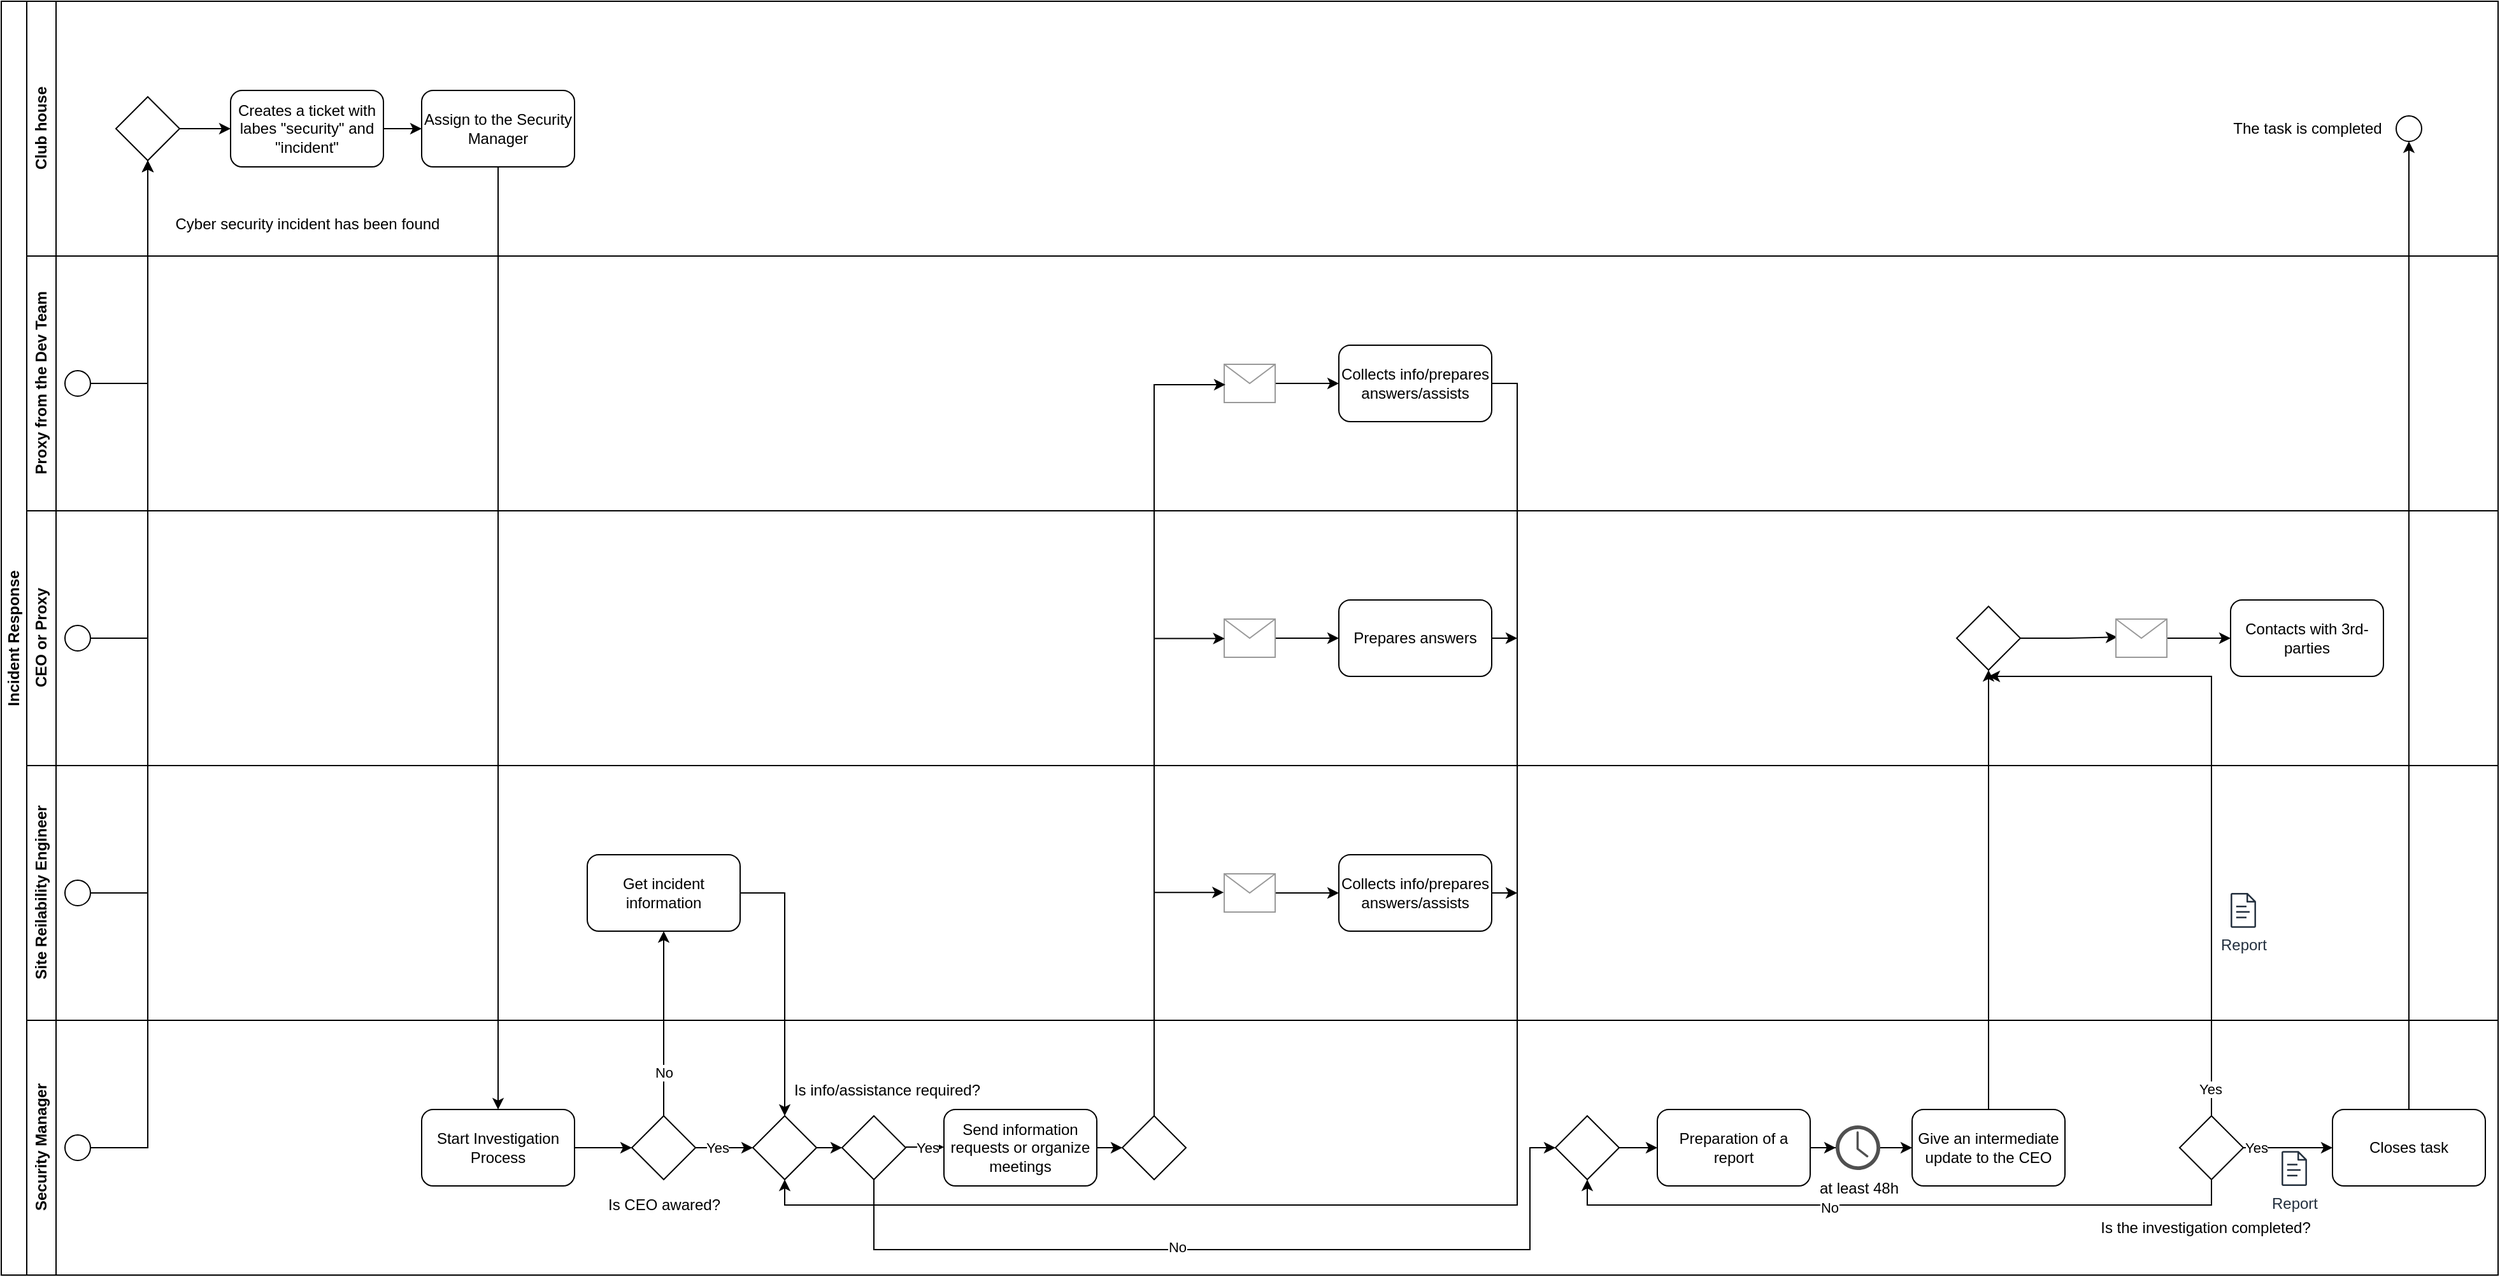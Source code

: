 <mxfile version="21.6.6" type="github">
  <diagram name="Page-1" id="A05Gwc1ikmQWnNWErF1R">
    <mxGraphModel dx="4947" dy="2394" grid="1" gridSize="10" guides="1" tooltips="1" connect="1" arrows="1" fold="1" page="1" pageScale="1" pageWidth="850" pageHeight="1100" math="0" shadow="0">
      <root>
        <mxCell id="0" />
        <mxCell id="1" parent="0" />
        <mxCell id="53OlLj-Kue6XKZ22GzKM-30" value="Club house" style="swimlane;horizontal=0;whiteSpace=wrap;html=1;" parent="1" vertex="1">
          <mxGeometry x="-220" y="670" width="1940" height="200" as="geometry" />
        </mxCell>
        <mxCell id="53OlLj-Kue6XKZ22GzKM-51" style="edgeStyle=orthogonalEdgeStyle;rounded=0;orthogonalLoop=1;jettySize=auto;html=1;exitX=1;exitY=0.5;exitDx=0;exitDy=0;entryX=0;entryY=0.5;entryDx=0;entryDy=0;" parent="53OlLj-Kue6XKZ22GzKM-30" source="53OlLj-Kue6XKZ22GzKM-41" target="53OlLj-Kue6XKZ22GzKM-47" edge="1">
          <mxGeometry relative="1" as="geometry" />
        </mxCell>
        <mxCell id="53OlLj-Kue6XKZ22GzKM-41" value="" style="rhombus;whiteSpace=wrap;html=1;" parent="53OlLj-Kue6XKZ22GzKM-30" vertex="1">
          <mxGeometry x="70" y="75" width="50" height="50" as="geometry" />
        </mxCell>
        <mxCell id="53OlLj-Kue6XKZ22GzKM-52" style="edgeStyle=orthogonalEdgeStyle;rounded=0;orthogonalLoop=1;jettySize=auto;html=1;exitX=1;exitY=0.5;exitDx=0;exitDy=0;entryX=0;entryY=0.5;entryDx=0;entryDy=0;" parent="53OlLj-Kue6XKZ22GzKM-30" source="53OlLj-Kue6XKZ22GzKM-47" target="53OlLj-Kue6XKZ22GzKM-48" edge="1">
          <mxGeometry relative="1" as="geometry" />
        </mxCell>
        <mxCell id="53OlLj-Kue6XKZ22GzKM-47" value="Creates a ticket with labes &quot;security&quot; and &quot;incident&quot;" style="rounded=1;whiteSpace=wrap;html=1;" parent="53OlLj-Kue6XKZ22GzKM-30" vertex="1">
          <mxGeometry x="160" y="70" width="120" height="60" as="geometry" />
        </mxCell>
        <mxCell id="53OlLj-Kue6XKZ22GzKM-48" value="Assign to the Security Manager" style="rounded=1;whiteSpace=wrap;html=1;" parent="53OlLj-Kue6XKZ22GzKM-30" vertex="1">
          <mxGeometry x="310" y="70" width="120" height="60" as="geometry" />
        </mxCell>
        <mxCell id="53OlLj-Kue6XKZ22GzKM-69" value="" style="ellipse;whiteSpace=wrap;html=1;aspect=fixed;" parent="53OlLj-Kue6XKZ22GzKM-30" vertex="1">
          <mxGeometry x="1860" y="90" width="20" height="20" as="geometry" />
        </mxCell>
        <mxCell id="53OlLj-Kue6XKZ22GzKM-85" value="Cyber security incident has been found" style="text;html=1;align=center;verticalAlign=middle;resizable=0;points=[];autosize=1;strokeColor=none;fillColor=none;" parent="53OlLj-Kue6XKZ22GzKM-30" vertex="1">
          <mxGeometry x="105" y="160" width="230" height="30" as="geometry" />
        </mxCell>
        <mxCell id="53OlLj-Kue6XKZ22GzKM-116" value="The task is completed" style="text;html=1;align=center;verticalAlign=middle;resizable=0;points=[];autosize=1;strokeColor=none;fillColor=none;" parent="53OlLj-Kue6XKZ22GzKM-30" vertex="1">
          <mxGeometry x="1720" y="85" width="140" height="30" as="geometry" />
        </mxCell>
        <mxCell id="53OlLj-Kue6XKZ22GzKM-32" value="Proxy from the Dev Team" style="swimlane;horizontal=0;whiteSpace=wrap;html=1;" parent="1" vertex="1">
          <mxGeometry x="-220" y="870" width="1940" height="200" as="geometry" />
        </mxCell>
        <mxCell id="53OlLj-Kue6XKZ22GzKM-40" value="" style="ellipse;whiteSpace=wrap;html=1;aspect=fixed;" parent="53OlLj-Kue6XKZ22GzKM-32" vertex="1">
          <mxGeometry x="30" y="90" width="20" height="20" as="geometry" />
        </mxCell>
        <mxCell id="53OlLj-Kue6XKZ22GzKM-59" value="Collects info/prepares answers/assists" style="rounded=1;whiteSpace=wrap;html=1;" parent="53OlLj-Kue6XKZ22GzKM-32" vertex="1">
          <mxGeometry x="1030" y="70" width="120" height="60" as="geometry" />
        </mxCell>
        <mxCell id="53OlLj-Kue6XKZ22GzKM-90" style="edgeStyle=orthogonalEdgeStyle;rounded=0;orthogonalLoop=1;jettySize=auto;html=1;entryX=0;entryY=0.5;entryDx=0;entryDy=0;" parent="53OlLj-Kue6XKZ22GzKM-32" source="53OlLj-Kue6XKZ22GzKM-89" target="53OlLj-Kue6XKZ22GzKM-59" edge="1">
          <mxGeometry relative="1" as="geometry" />
        </mxCell>
        <mxCell id="53OlLj-Kue6XKZ22GzKM-89" value="" style="verticalLabelPosition=bottom;shadow=0;dashed=0;align=center;html=1;verticalAlign=top;strokeWidth=1;shape=mxgraph.mockup.misc.mail2;strokeColor=#999999;" parent="53OlLj-Kue6XKZ22GzKM-32" vertex="1">
          <mxGeometry x="940" y="85" width="40" height="30" as="geometry" />
        </mxCell>
        <mxCell id="53OlLj-Kue6XKZ22GzKM-33" value="Security Manager" style="swimlane;horizontal=0;whiteSpace=wrap;html=1;" parent="1" vertex="1">
          <mxGeometry x="-220" y="1470" width="1940" height="200" as="geometry" />
        </mxCell>
        <mxCell id="53OlLj-Kue6XKZ22GzKM-37" value="" style="ellipse;whiteSpace=wrap;html=1;aspect=fixed;" parent="53OlLj-Kue6XKZ22GzKM-33" vertex="1">
          <mxGeometry x="30" y="90" width="20" height="20" as="geometry" />
        </mxCell>
        <mxCell id="53OlLj-Kue6XKZ22GzKM-70" style="edgeStyle=orthogonalEdgeStyle;rounded=0;orthogonalLoop=1;jettySize=auto;html=1;exitX=1;exitY=0.5;exitDx=0;exitDy=0;entryX=0;entryY=0.5;entryDx=0;entryDy=0;" parent="53OlLj-Kue6XKZ22GzKM-33" source="53OlLj-Kue6XKZ22GzKM-49" target="53OlLj-Kue6XKZ22GzKM-53" edge="1">
          <mxGeometry relative="1" as="geometry" />
        </mxCell>
        <mxCell id="53OlLj-Kue6XKZ22GzKM-49" value="Start Investigation Process" style="rounded=1;whiteSpace=wrap;html=1;" parent="53OlLj-Kue6XKZ22GzKM-33" vertex="1">
          <mxGeometry x="310" y="70" width="120" height="60" as="geometry" />
        </mxCell>
        <mxCell id="53OlLj-Kue6XKZ22GzKM-72" style="edgeStyle=orthogonalEdgeStyle;rounded=0;orthogonalLoop=1;jettySize=auto;html=1;exitX=1;exitY=0.5;exitDx=0;exitDy=0;entryX=0;entryY=0.5;entryDx=0;entryDy=0;" parent="53OlLj-Kue6XKZ22GzKM-33" source="53OlLj-Kue6XKZ22GzKM-53" target="53OlLj-Kue6XKZ22GzKM-54" edge="1">
          <mxGeometry relative="1" as="geometry" />
        </mxCell>
        <mxCell id="53OlLj-Kue6XKZ22GzKM-87" value="Yes" style="edgeLabel;html=1;align=center;verticalAlign=middle;resizable=0;points=[];" parent="53OlLj-Kue6XKZ22GzKM-72" vertex="1" connectable="0">
          <mxGeometry x="-0.251" relative="1" as="geometry">
            <mxPoint as="offset" />
          </mxGeometry>
        </mxCell>
        <mxCell id="53OlLj-Kue6XKZ22GzKM-53" value="" style="rhombus;whiteSpace=wrap;html=1;" parent="53OlLj-Kue6XKZ22GzKM-33" vertex="1">
          <mxGeometry x="475" y="75" width="50" height="50" as="geometry" />
        </mxCell>
        <mxCell id="53OlLj-Kue6XKZ22GzKM-74" style="edgeStyle=orthogonalEdgeStyle;rounded=0;orthogonalLoop=1;jettySize=auto;html=1;exitX=1;exitY=0.5;exitDx=0;exitDy=0;entryX=0;entryY=0.5;entryDx=0;entryDy=0;" parent="53OlLj-Kue6XKZ22GzKM-33" source="53OlLj-Kue6XKZ22GzKM-54" target="53OlLj-Kue6XKZ22GzKM-55" edge="1">
          <mxGeometry relative="1" as="geometry" />
        </mxCell>
        <mxCell id="53OlLj-Kue6XKZ22GzKM-54" value="" style="rhombus;whiteSpace=wrap;html=1;" parent="53OlLj-Kue6XKZ22GzKM-33" vertex="1">
          <mxGeometry x="570" y="75" width="50" height="50" as="geometry" />
        </mxCell>
        <mxCell id="53OlLj-Kue6XKZ22GzKM-81" style="edgeStyle=orthogonalEdgeStyle;rounded=0;orthogonalLoop=1;jettySize=auto;html=1;exitX=0.5;exitY=1;exitDx=0;exitDy=0;" parent="53OlLj-Kue6XKZ22GzKM-33" source="53OlLj-Kue6XKZ22GzKM-55" target="53OlLj-Kue6XKZ22GzKM-62" edge="1">
          <mxGeometry relative="1" as="geometry">
            <Array as="points">
              <mxPoint x="665" y="180" />
              <mxPoint x="1180" y="180" />
              <mxPoint x="1180" y="100" />
            </Array>
          </mxGeometry>
        </mxCell>
        <mxCell id="53OlLj-Kue6XKZ22GzKM-84" value="No" style="edgeLabel;html=1;align=center;verticalAlign=middle;resizable=0;points=[];" parent="53OlLj-Kue6XKZ22GzKM-81" vertex="1" connectable="0">
          <mxGeometry x="-0.125" y="2" relative="1" as="geometry">
            <mxPoint as="offset" />
          </mxGeometry>
        </mxCell>
        <mxCell id="53OlLj-Kue6XKZ22GzKM-55" value="" style="rhombus;whiteSpace=wrap;html=1;" parent="53OlLj-Kue6XKZ22GzKM-33" vertex="1">
          <mxGeometry x="640" y="75" width="50" height="50" as="geometry" />
        </mxCell>
        <mxCell id="53OlLj-Kue6XKZ22GzKM-76" style="edgeStyle=orthogonalEdgeStyle;rounded=0;orthogonalLoop=1;jettySize=auto;html=1;exitX=1;exitY=0.5;exitDx=0;exitDy=0;entryX=0;entryY=0.5;entryDx=0;entryDy=0;" parent="53OlLj-Kue6XKZ22GzKM-33" source="53OlLj-Kue6XKZ22GzKM-57" target="53OlLj-Kue6XKZ22GzKM-58" edge="1">
          <mxGeometry relative="1" as="geometry" />
        </mxCell>
        <mxCell id="53OlLj-Kue6XKZ22GzKM-57" value="Send information requests or organize meetings" style="rounded=1;whiteSpace=wrap;html=1;" parent="53OlLj-Kue6XKZ22GzKM-33" vertex="1">
          <mxGeometry x="720" y="70" width="120" height="60" as="geometry" />
        </mxCell>
        <mxCell id="53OlLj-Kue6XKZ22GzKM-58" value="" style="rhombus;whiteSpace=wrap;html=1;" parent="53OlLj-Kue6XKZ22GzKM-33" vertex="1">
          <mxGeometry x="860" y="75" width="50" height="50" as="geometry" />
        </mxCell>
        <mxCell id="53OlLj-Kue6XKZ22GzKM-104" style="edgeStyle=orthogonalEdgeStyle;rounded=0;orthogonalLoop=1;jettySize=auto;html=1;exitX=1;exitY=0.5;exitDx=0;exitDy=0;" parent="53OlLj-Kue6XKZ22GzKM-33" source="53OlLj-Kue6XKZ22GzKM-62" target="53OlLj-Kue6XKZ22GzKM-63" edge="1">
          <mxGeometry relative="1" as="geometry" />
        </mxCell>
        <mxCell id="53OlLj-Kue6XKZ22GzKM-62" value="" style="rhombus;whiteSpace=wrap;html=1;" parent="53OlLj-Kue6XKZ22GzKM-33" vertex="1">
          <mxGeometry x="1200" y="75" width="50" height="50" as="geometry" />
        </mxCell>
        <mxCell id="53OlLj-Kue6XKZ22GzKM-124" style="edgeStyle=orthogonalEdgeStyle;rounded=0;orthogonalLoop=1;jettySize=auto;html=1;exitX=1;exitY=0.5;exitDx=0;exitDy=0;" parent="53OlLj-Kue6XKZ22GzKM-33" source="53OlLj-Kue6XKZ22GzKM-63" target="53OlLj-Kue6XKZ22GzKM-119" edge="1">
          <mxGeometry relative="1" as="geometry" />
        </mxCell>
        <mxCell id="53OlLj-Kue6XKZ22GzKM-63" value="Preparation of a report" style="rounded=1;whiteSpace=wrap;html=1;" parent="53OlLj-Kue6XKZ22GzKM-33" vertex="1">
          <mxGeometry x="1280" y="70" width="120" height="60" as="geometry" />
        </mxCell>
        <mxCell id="53OlLj-Kue6XKZ22GzKM-64" value="Give an intermediate update to the CEO" style="rounded=1;whiteSpace=wrap;html=1;" parent="53OlLj-Kue6XKZ22GzKM-33" vertex="1">
          <mxGeometry x="1480" y="70" width="120" height="60" as="geometry" />
        </mxCell>
        <mxCell id="53OlLj-Kue6XKZ22GzKM-79" style="edgeStyle=orthogonalEdgeStyle;rounded=0;orthogonalLoop=1;jettySize=auto;html=1;exitX=0.5;exitY=0;exitDx=0;exitDy=0;" parent="53OlLj-Kue6XKZ22GzKM-33" source="53OlLj-Kue6XKZ22GzKM-65" edge="1">
          <mxGeometry relative="1" as="geometry">
            <mxPoint x="1540" y="-270" as="targetPoint" />
            <Array as="points">
              <mxPoint x="1715" y="-270" />
            </Array>
          </mxGeometry>
        </mxCell>
        <mxCell id="53OlLj-Kue6XKZ22GzKM-107" value="Yes" style="edgeLabel;html=1;align=center;verticalAlign=middle;resizable=0;points=[];" parent="53OlLj-Kue6XKZ22GzKM-79" vertex="1" connectable="0">
          <mxGeometry x="-0.919" y="1" relative="1" as="geometry">
            <mxPoint as="offset" />
          </mxGeometry>
        </mxCell>
        <mxCell id="53OlLj-Kue6XKZ22GzKM-103" style="edgeStyle=orthogonalEdgeStyle;rounded=0;orthogonalLoop=1;jettySize=auto;html=1;exitX=0.5;exitY=1;exitDx=0;exitDy=0;entryX=0.5;entryY=1;entryDx=0;entryDy=0;" parent="53OlLj-Kue6XKZ22GzKM-33" source="53OlLj-Kue6XKZ22GzKM-65" target="53OlLj-Kue6XKZ22GzKM-62" edge="1">
          <mxGeometry relative="1" as="geometry" />
        </mxCell>
        <mxCell id="53OlLj-Kue6XKZ22GzKM-114" value="No" style="edgeLabel;html=1;align=center;verticalAlign=middle;resizable=0;points=[];" parent="53OlLj-Kue6XKZ22GzKM-103" vertex="1" connectable="0">
          <mxGeometry x="0.209" y="2" relative="1" as="geometry">
            <mxPoint as="offset" />
          </mxGeometry>
        </mxCell>
        <mxCell id="53OlLj-Kue6XKZ22GzKM-105" style="edgeStyle=orthogonalEdgeStyle;rounded=0;orthogonalLoop=1;jettySize=auto;html=1;exitX=1;exitY=0.5;exitDx=0;exitDy=0;entryX=0;entryY=0.5;entryDx=0;entryDy=0;" parent="53OlLj-Kue6XKZ22GzKM-33" source="53OlLj-Kue6XKZ22GzKM-65" target="53OlLj-Kue6XKZ22GzKM-67" edge="1">
          <mxGeometry relative="1" as="geometry" />
        </mxCell>
        <mxCell id="53OlLj-Kue6XKZ22GzKM-106" value="Yes" style="edgeLabel;html=1;align=center;verticalAlign=middle;resizable=0;points=[];" parent="53OlLj-Kue6XKZ22GzKM-105" vertex="1" connectable="0">
          <mxGeometry x="-0.798" relative="1" as="geometry">
            <mxPoint x="3" as="offset" />
          </mxGeometry>
        </mxCell>
        <mxCell id="53OlLj-Kue6XKZ22GzKM-65" value="" style="rhombus;whiteSpace=wrap;html=1;" parent="53OlLj-Kue6XKZ22GzKM-33" vertex="1">
          <mxGeometry x="1690" y="75" width="50" height="50" as="geometry" />
        </mxCell>
        <mxCell id="53OlLj-Kue6XKZ22GzKM-67" value="Closes task" style="rounded=1;whiteSpace=wrap;html=1;" parent="53OlLj-Kue6XKZ22GzKM-33" vertex="1">
          <mxGeometry x="1810" y="70" width="120" height="60" as="geometry" />
        </mxCell>
        <mxCell id="53OlLj-Kue6XKZ22GzKM-75" style="edgeStyle=orthogonalEdgeStyle;rounded=0;orthogonalLoop=1;jettySize=auto;html=1;exitX=1;exitY=0.5;exitDx=0;exitDy=0;" parent="53OlLj-Kue6XKZ22GzKM-33" edge="1">
          <mxGeometry relative="1" as="geometry">
            <mxPoint x="690" y="99.5" as="sourcePoint" />
            <mxPoint x="720" y="99.5" as="targetPoint" />
          </mxGeometry>
        </mxCell>
        <mxCell id="53OlLj-Kue6XKZ22GzKM-83" value="Yes" style="edgeLabel;html=1;align=center;verticalAlign=middle;resizable=0;points=[];" parent="53OlLj-Kue6XKZ22GzKM-75" vertex="1" connectable="0">
          <mxGeometry x="0.13" relative="1" as="geometry">
            <mxPoint as="offset" />
          </mxGeometry>
        </mxCell>
        <mxCell id="53OlLj-Kue6XKZ22GzKM-113" value="Report" style="sketch=0;outlineConnect=0;fontColor=#232F3E;gradientColor=none;fillColor=#232F3D;strokeColor=none;dashed=0;verticalLabelPosition=bottom;verticalAlign=top;align=center;html=1;fontSize=12;fontStyle=0;aspect=fixed;pointerEvents=1;shape=mxgraph.aws4.document;" parent="53OlLj-Kue6XKZ22GzKM-33" vertex="1">
          <mxGeometry x="1770" y="102.63" width="20" height="27.37" as="geometry" />
        </mxCell>
        <mxCell id="53OlLj-Kue6XKZ22GzKM-125" style="edgeStyle=orthogonalEdgeStyle;rounded=0;orthogonalLoop=1;jettySize=auto;html=1;entryX=0;entryY=0.5;entryDx=0;entryDy=0;" parent="53OlLj-Kue6XKZ22GzKM-33" source="53OlLj-Kue6XKZ22GzKM-119" target="53OlLj-Kue6XKZ22GzKM-64" edge="1">
          <mxGeometry relative="1" as="geometry" />
        </mxCell>
        <mxCell id="53OlLj-Kue6XKZ22GzKM-119" value="at least 48h" style="sketch=0;pointerEvents=1;shadow=0;dashed=0;html=1;strokeColor=none;fillColor=#505050;labelPosition=center;verticalLabelPosition=bottom;verticalAlign=top;outlineConnect=0;align=center;shape=mxgraph.office.concepts.clock;" parent="53OlLj-Kue6XKZ22GzKM-33" vertex="1">
          <mxGeometry x="1420" y="82.5" width="35" height="35" as="geometry" />
        </mxCell>
        <mxCell id="53OlLj-Kue6XKZ22GzKM-88" value="Is CEO awared?" style="text;html=1;align=center;verticalAlign=middle;resizable=0;points=[];autosize=1;strokeColor=none;fillColor=none;" parent="53OlLj-Kue6XKZ22GzKM-33" vertex="1">
          <mxGeometry x="445" y="130" width="110" height="30" as="geometry" />
        </mxCell>
        <mxCell id="SI8DDCeiDaZhbCWGOkWu-1" value="Is info/assistance required?" style="text;html=1;align=center;verticalAlign=middle;resizable=0;points=[];autosize=1;strokeColor=none;fillColor=none;" vertex="1" parent="53OlLj-Kue6XKZ22GzKM-33">
          <mxGeometry x="590" y="40" width="170" height="30" as="geometry" />
        </mxCell>
        <mxCell id="53OlLj-Kue6XKZ22GzKM-34" value="Site Reilability Engineer" style="swimlane;horizontal=0;whiteSpace=wrap;html=1;" parent="1" vertex="1">
          <mxGeometry x="-220" y="1270" width="1940" height="200" as="geometry" />
        </mxCell>
        <mxCell id="53OlLj-Kue6XKZ22GzKM-38" value="" style="ellipse;whiteSpace=wrap;html=1;aspect=fixed;" parent="53OlLj-Kue6XKZ22GzKM-34" vertex="1">
          <mxGeometry x="30" y="90" width="20" height="20" as="geometry" />
        </mxCell>
        <mxCell id="53OlLj-Kue6XKZ22GzKM-56" value="Get incident information" style="rounded=1;whiteSpace=wrap;html=1;" parent="53OlLj-Kue6XKZ22GzKM-34" vertex="1">
          <mxGeometry x="440" y="70" width="120" height="60" as="geometry" />
        </mxCell>
        <mxCell id="53OlLj-Kue6XKZ22GzKM-118" style="edgeStyle=orthogonalEdgeStyle;rounded=0;orthogonalLoop=1;jettySize=auto;html=1;exitX=1;exitY=0.5;exitDx=0;exitDy=0;" parent="53OlLj-Kue6XKZ22GzKM-34" source="53OlLj-Kue6XKZ22GzKM-61" edge="1">
          <mxGeometry relative="1" as="geometry">
            <mxPoint x="1170" y="100.286" as="targetPoint" />
          </mxGeometry>
        </mxCell>
        <mxCell id="53OlLj-Kue6XKZ22GzKM-61" value="Collects info/prepares answers/assists" style="rounded=1;whiteSpace=wrap;html=1;" parent="53OlLj-Kue6XKZ22GzKM-34" vertex="1">
          <mxGeometry x="1030" y="70" width="120" height="60" as="geometry" />
        </mxCell>
        <mxCell id="53OlLj-Kue6XKZ22GzKM-93" style="edgeStyle=orthogonalEdgeStyle;rounded=0;orthogonalLoop=1;jettySize=auto;html=1;entryX=0;entryY=0.5;entryDx=0;entryDy=0;" parent="53OlLj-Kue6XKZ22GzKM-34" source="53OlLj-Kue6XKZ22GzKM-94" edge="1">
          <mxGeometry relative="1" as="geometry">
            <mxPoint x="1030" y="100" as="targetPoint" />
          </mxGeometry>
        </mxCell>
        <mxCell id="53OlLj-Kue6XKZ22GzKM-94" value="" style="verticalLabelPosition=bottom;shadow=0;dashed=0;align=center;html=1;verticalAlign=top;strokeWidth=1;shape=mxgraph.mockup.misc.mail2;strokeColor=#999999;" parent="53OlLj-Kue6XKZ22GzKM-34" vertex="1">
          <mxGeometry x="940" y="85" width="40" height="30" as="geometry" />
        </mxCell>
        <mxCell id="53OlLj-Kue6XKZ22GzKM-110" value="Report" style="sketch=0;outlineConnect=0;fontColor=#232F3E;gradientColor=none;fillColor=#232F3D;strokeColor=none;dashed=0;verticalLabelPosition=bottom;verticalAlign=top;align=center;html=1;fontSize=12;fontStyle=0;aspect=fixed;pointerEvents=1;shape=mxgraph.aws4.document;" parent="53OlLj-Kue6XKZ22GzKM-34" vertex="1">
          <mxGeometry x="1730" y="100" width="20" height="27.37" as="geometry" />
        </mxCell>
        <mxCell id="53OlLj-Kue6XKZ22GzKM-35" value="CEO or Proxy" style="swimlane;horizontal=0;whiteSpace=wrap;html=1;" parent="1" vertex="1">
          <mxGeometry x="-220" y="1070" width="1940" height="200" as="geometry" />
        </mxCell>
        <mxCell id="53OlLj-Kue6XKZ22GzKM-39" value="" style="ellipse;whiteSpace=wrap;html=1;aspect=fixed;" parent="53OlLj-Kue6XKZ22GzKM-35" vertex="1">
          <mxGeometry x="30" y="90" width="20" height="20" as="geometry" />
        </mxCell>
        <mxCell id="53OlLj-Kue6XKZ22GzKM-117" style="edgeStyle=orthogonalEdgeStyle;rounded=0;orthogonalLoop=1;jettySize=auto;html=1;exitX=1;exitY=0.5;exitDx=0;exitDy=0;" parent="53OlLj-Kue6XKZ22GzKM-35" source="53OlLj-Kue6XKZ22GzKM-60" edge="1">
          <mxGeometry relative="1" as="geometry">
            <mxPoint x="1170" y="100.286" as="targetPoint" />
          </mxGeometry>
        </mxCell>
        <mxCell id="53OlLj-Kue6XKZ22GzKM-60" value="Prepares answers" style="rounded=1;whiteSpace=wrap;html=1;" parent="53OlLj-Kue6XKZ22GzKM-35" vertex="1">
          <mxGeometry x="1030" y="70" width="120" height="60" as="geometry" />
        </mxCell>
        <mxCell id="53OlLj-Kue6XKZ22GzKM-102" style="edgeStyle=orthogonalEdgeStyle;rounded=0;orthogonalLoop=1;jettySize=auto;html=1;exitX=1;exitY=0.5;exitDx=0;exitDy=0;entryX=0.026;entryY=0.472;entryDx=0;entryDy=0;entryPerimeter=0;" parent="53OlLj-Kue6XKZ22GzKM-35" source="53OlLj-Kue6XKZ22GzKM-66" target="53OlLj-Kue6XKZ22GzKM-101" edge="1">
          <mxGeometry relative="1" as="geometry" />
        </mxCell>
        <mxCell id="53OlLj-Kue6XKZ22GzKM-66" value="" style="rhombus;whiteSpace=wrap;html=1;" parent="53OlLj-Kue6XKZ22GzKM-35" vertex="1">
          <mxGeometry x="1515" y="75" width="50" height="50" as="geometry" />
        </mxCell>
        <mxCell id="53OlLj-Kue6XKZ22GzKM-68" value="Contacts with 3rd-parties" style="rounded=1;whiteSpace=wrap;html=1;" parent="53OlLj-Kue6XKZ22GzKM-35" vertex="1">
          <mxGeometry x="1730" y="70" width="120" height="60" as="geometry" />
        </mxCell>
        <mxCell id="53OlLj-Kue6XKZ22GzKM-91" style="edgeStyle=orthogonalEdgeStyle;rounded=0;orthogonalLoop=1;jettySize=auto;html=1;entryX=0;entryY=0.5;entryDx=0;entryDy=0;" parent="53OlLj-Kue6XKZ22GzKM-35" source="53OlLj-Kue6XKZ22GzKM-92" edge="1">
          <mxGeometry relative="1" as="geometry">
            <mxPoint x="1030" y="100" as="targetPoint" />
          </mxGeometry>
        </mxCell>
        <mxCell id="53OlLj-Kue6XKZ22GzKM-92" value="" style="verticalLabelPosition=bottom;shadow=0;dashed=0;align=center;html=1;verticalAlign=top;strokeWidth=1;shape=mxgraph.mockup.misc.mail2;strokeColor=#999999;" parent="53OlLj-Kue6XKZ22GzKM-35" vertex="1">
          <mxGeometry x="940" y="85" width="40" height="30" as="geometry" />
        </mxCell>
        <mxCell id="53OlLj-Kue6XKZ22GzKM-100" style="edgeStyle=orthogonalEdgeStyle;rounded=0;orthogonalLoop=1;jettySize=auto;html=1;entryX=0;entryY=0.5;entryDx=0;entryDy=0;" parent="53OlLj-Kue6XKZ22GzKM-35" source="53OlLj-Kue6XKZ22GzKM-101" edge="1">
          <mxGeometry relative="1" as="geometry">
            <mxPoint x="1730" y="100" as="targetPoint" />
          </mxGeometry>
        </mxCell>
        <mxCell id="53OlLj-Kue6XKZ22GzKM-101" value="" style="verticalLabelPosition=bottom;shadow=0;dashed=0;align=center;html=1;verticalAlign=top;strokeWidth=1;shape=mxgraph.mockup.misc.mail2;strokeColor=#999999;" parent="53OlLj-Kue6XKZ22GzKM-35" vertex="1">
          <mxGeometry x="1640" y="85" width="40" height="30" as="geometry" />
        </mxCell>
        <mxCell id="53OlLj-Kue6XKZ22GzKM-42" style="edgeStyle=orthogonalEdgeStyle;rounded=0;orthogonalLoop=1;jettySize=auto;html=1;exitX=1;exitY=0.5;exitDx=0;exitDy=0;entryX=0.5;entryY=1;entryDx=0;entryDy=0;" parent="1" source="53OlLj-Kue6XKZ22GzKM-37" target="53OlLj-Kue6XKZ22GzKM-41" edge="1">
          <mxGeometry relative="1" as="geometry">
            <Array as="points">
              <mxPoint x="-125" y="1570" />
            </Array>
          </mxGeometry>
        </mxCell>
        <mxCell id="53OlLj-Kue6XKZ22GzKM-50" style="edgeStyle=orthogonalEdgeStyle;rounded=0;orthogonalLoop=1;jettySize=auto;html=1;exitX=0.5;exitY=1;exitDx=0;exitDy=0;" parent="1" source="53OlLj-Kue6XKZ22GzKM-48" target="53OlLj-Kue6XKZ22GzKM-49" edge="1">
          <mxGeometry relative="1" as="geometry" />
        </mxCell>
        <mxCell id="53OlLj-Kue6XKZ22GzKM-71" style="edgeStyle=orthogonalEdgeStyle;rounded=0;orthogonalLoop=1;jettySize=auto;html=1;exitX=0.5;exitY=0;exitDx=0;exitDy=0;entryX=0.5;entryY=1;entryDx=0;entryDy=0;" parent="1" source="53OlLj-Kue6XKZ22GzKM-53" target="53OlLj-Kue6XKZ22GzKM-56" edge="1">
          <mxGeometry relative="1" as="geometry" />
        </mxCell>
        <mxCell id="53OlLj-Kue6XKZ22GzKM-86" value="No" style="edgeLabel;html=1;align=center;verticalAlign=middle;resizable=0;points=[];" parent="53OlLj-Kue6XKZ22GzKM-71" vertex="1" connectable="0">
          <mxGeometry x="-0.531" relative="1" as="geometry">
            <mxPoint as="offset" />
          </mxGeometry>
        </mxCell>
        <mxCell id="53OlLj-Kue6XKZ22GzKM-73" style="edgeStyle=orthogonalEdgeStyle;rounded=0;orthogonalLoop=1;jettySize=auto;html=1;exitX=1;exitY=0.5;exitDx=0;exitDy=0;entryX=0.5;entryY=0;entryDx=0;entryDy=0;" parent="1" source="53OlLj-Kue6XKZ22GzKM-56" target="53OlLj-Kue6XKZ22GzKM-54" edge="1">
          <mxGeometry relative="1" as="geometry" />
        </mxCell>
        <mxCell id="53OlLj-Kue6XKZ22GzKM-77" style="edgeStyle=orthogonalEdgeStyle;rounded=0;orthogonalLoop=1;jettySize=auto;html=1;exitX=0.5;exitY=0;exitDx=0;exitDy=0;entryX=0.5;entryY=1;entryDx=0;entryDy=0;" parent="1" source="53OlLj-Kue6XKZ22GzKM-67" target="53OlLj-Kue6XKZ22GzKM-69" edge="1">
          <mxGeometry relative="1" as="geometry" />
        </mxCell>
        <mxCell id="53OlLj-Kue6XKZ22GzKM-78" style="edgeStyle=orthogonalEdgeStyle;rounded=0;orthogonalLoop=1;jettySize=auto;html=1;exitX=0.5;exitY=0;exitDx=0;exitDy=0;entryX=0.5;entryY=1;entryDx=0;entryDy=0;" parent="1" source="53OlLj-Kue6XKZ22GzKM-64" target="53OlLj-Kue6XKZ22GzKM-66" edge="1">
          <mxGeometry relative="1" as="geometry" />
        </mxCell>
        <mxCell id="53OlLj-Kue6XKZ22GzKM-95" style="edgeStyle=orthogonalEdgeStyle;rounded=0;orthogonalLoop=1;jettySize=auto;html=1;exitX=0.5;exitY=0;exitDx=0;exitDy=0;entryX=0.025;entryY=0.533;entryDx=0;entryDy=0;entryPerimeter=0;" parent="1" source="53OlLj-Kue6XKZ22GzKM-58" target="53OlLj-Kue6XKZ22GzKM-89" edge="1">
          <mxGeometry relative="1" as="geometry" />
        </mxCell>
        <mxCell id="53OlLj-Kue6XKZ22GzKM-96" style="edgeStyle=orthogonalEdgeStyle;rounded=0;orthogonalLoop=1;jettySize=auto;html=1;exitX=0.5;exitY=0;exitDx=0;exitDy=0;entryX=0.008;entryY=0.509;entryDx=0;entryDy=0;entryPerimeter=0;" parent="1" source="53OlLj-Kue6XKZ22GzKM-58" target="53OlLj-Kue6XKZ22GzKM-92" edge="1">
          <mxGeometry relative="1" as="geometry" />
        </mxCell>
        <mxCell id="53OlLj-Kue6XKZ22GzKM-97" style="edgeStyle=orthogonalEdgeStyle;rounded=0;orthogonalLoop=1;jettySize=auto;html=1;exitX=0.5;exitY=0;exitDx=0;exitDy=0;entryX=-0.009;entryY=0.486;entryDx=0;entryDy=0;entryPerimeter=0;" parent="1" source="53OlLj-Kue6XKZ22GzKM-58" target="53OlLj-Kue6XKZ22GzKM-94" edge="1">
          <mxGeometry relative="1" as="geometry" />
        </mxCell>
        <mxCell id="53OlLj-Kue6XKZ22GzKM-98" style="edgeStyle=orthogonalEdgeStyle;rounded=0;orthogonalLoop=1;jettySize=auto;html=1;exitX=1;exitY=0.5;exitDx=0;exitDy=0;entryX=0.5;entryY=1;entryDx=0;entryDy=0;" parent="1" source="53OlLj-Kue6XKZ22GzKM-59" target="53OlLj-Kue6XKZ22GzKM-54" edge="1">
          <mxGeometry relative="1" as="geometry" />
        </mxCell>
        <mxCell id="53OlLj-Kue6XKZ22GzKM-115" value="Is the investigation completed?" style="text;html=1;align=center;verticalAlign=middle;resizable=0;points=[];autosize=1;strokeColor=none;fillColor=none;" parent="1" vertex="1">
          <mxGeometry x="1395" y="1618" width="190" height="30" as="geometry" />
        </mxCell>
        <mxCell id="53OlLj-Kue6XKZ22GzKM-127" style="edgeStyle=orthogonalEdgeStyle;rounded=0;orthogonalLoop=1;jettySize=auto;html=1;entryX=0.5;entryY=1;entryDx=0;entryDy=0;" parent="1" source="53OlLj-Kue6XKZ22GzKM-38" target="53OlLj-Kue6XKZ22GzKM-41" edge="1">
          <mxGeometry relative="1" as="geometry" />
        </mxCell>
        <mxCell id="53OlLj-Kue6XKZ22GzKM-128" style="edgeStyle=orthogonalEdgeStyle;rounded=0;orthogonalLoop=1;jettySize=auto;html=1;" parent="1" source="53OlLj-Kue6XKZ22GzKM-39" target="53OlLj-Kue6XKZ22GzKM-41" edge="1">
          <mxGeometry relative="1" as="geometry" />
        </mxCell>
        <mxCell id="53OlLj-Kue6XKZ22GzKM-129" style="edgeStyle=orthogonalEdgeStyle;rounded=0;orthogonalLoop=1;jettySize=auto;html=1;" parent="1" source="53OlLj-Kue6XKZ22GzKM-40" target="53OlLj-Kue6XKZ22GzKM-41" edge="1">
          <mxGeometry relative="1" as="geometry" />
        </mxCell>
        <mxCell id="SI8DDCeiDaZhbCWGOkWu-5" value="Incident Response" style="swimlane;horizontal=0;whiteSpace=wrap;html=1;" vertex="1" parent="1">
          <mxGeometry x="-240" y="670" width="20" height="1000" as="geometry" />
        </mxCell>
      </root>
    </mxGraphModel>
  </diagram>
</mxfile>
